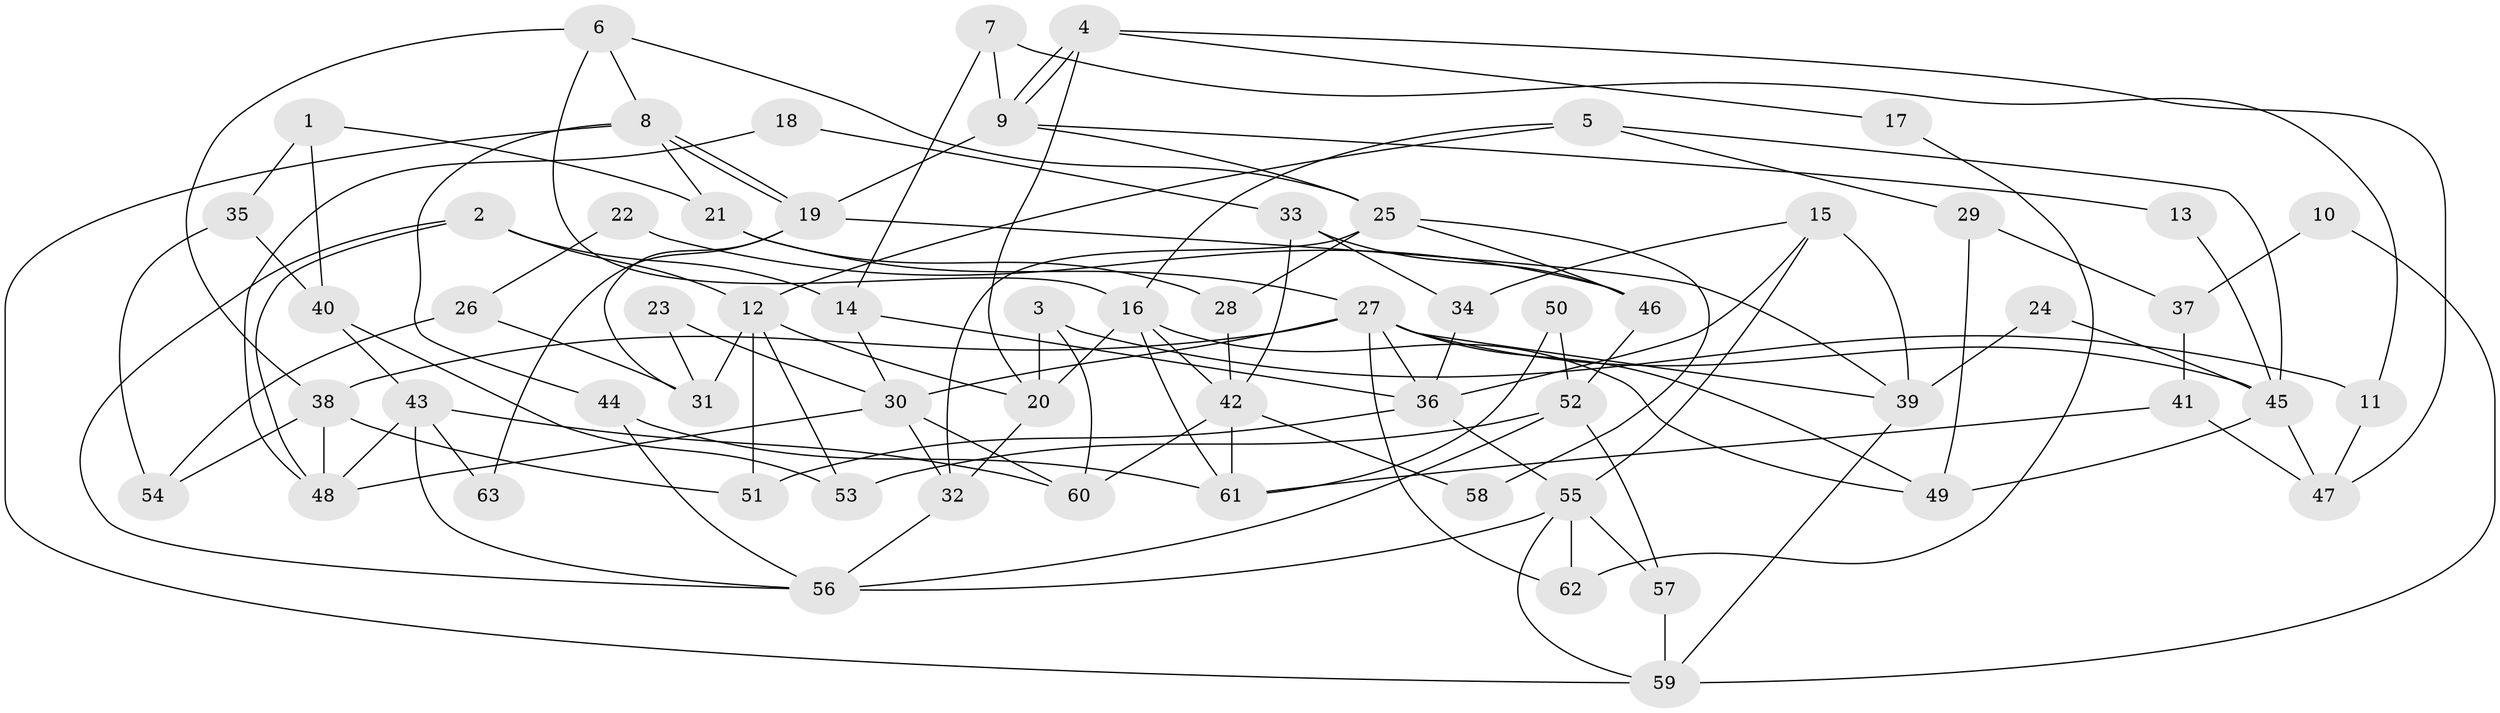 // Generated by graph-tools (version 1.1) at 2025/50/03/09/25 03:50:12]
// undirected, 63 vertices, 126 edges
graph export_dot {
graph [start="1"]
  node [color=gray90,style=filled];
  1;
  2;
  3;
  4;
  5;
  6;
  7;
  8;
  9;
  10;
  11;
  12;
  13;
  14;
  15;
  16;
  17;
  18;
  19;
  20;
  21;
  22;
  23;
  24;
  25;
  26;
  27;
  28;
  29;
  30;
  31;
  32;
  33;
  34;
  35;
  36;
  37;
  38;
  39;
  40;
  41;
  42;
  43;
  44;
  45;
  46;
  47;
  48;
  49;
  50;
  51;
  52;
  53;
  54;
  55;
  56;
  57;
  58;
  59;
  60;
  61;
  62;
  63;
  1 -- 40;
  1 -- 21;
  1 -- 35;
  2 -- 14;
  2 -- 56;
  2 -- 12;
  2 -- 48;
  3 -- 20;
  3 -- 60;
  3 -- 11;
  4 -- 20;
  4 -- 9;
  4 -- 9;
  4 -- 17;
  4 -- 47;
  5 -- 12;
  5 -- 16;
  5 -- 29;
  5 -- 45;
  6 -- 25;
  6 -- 8;
  6 -- 16;
  6 -- 38;
  7 -- 11;
  7 -- 14;
  7 -- 9;
  8 -- 19;
  8 -- 19;
  8 -- 21;
  8 -- 44;
  8 -- 59;
  9 -- 13;
  9 -- 19;
  9 -- 25;
  10 -- 59;
  10 -- 37;
  11 -- 47;
  12 -- 20;
  12 -- 31;
  12 -- 51;
  12 -- 53;
  13 -- 45;
  14 -- 36;
  14 -- 30;
  15 -- 55;
  15 -- 36;
  15 -- 34;
  15 -- 39;
  16 -- 42;
  16 -- 20;
  16 -- 49;
  16 -- 61;
  17 -- 62;
  18 -- 33;
  18 -- 48;
  19 -- 31;
  19 -- 39;
  19 -- 63;
  20 -- 32;
  21 -- 27;
  21 -- 28;
  22 -- 26;
  22 -- 46;
  23 -- 31;
  23 -- 30;
  24 -- 39;
  24 -- 45;
  25 -- 46;
  25 -- 28;
  25 -- 32;
  25 -- 58;
  26 -- 54;
  26 -- 31;
  27 -- 45;
  27 -- 39;
  27 -- 30;
  27 -- 36;
  27 -- 38;
  27 -- 49;
  27 -- 62;
  28 -- 42;
  29 -- 49;
  29 -- 37;
  30 -- 48;
  30 -- 32;
  30 -- 60;
  32 -- 56;
  33 -- 42;
  33 -- 34;
  33 -- 46;
  34 -- 36;
  35 -- 40;
  35 -- 54;
  36 -- 51;
  36 -- 55;
  37 -- 41;
  38 -- 48;
  38 -- 51;
  38 -- 54;
  39 -- 59;
  40 -- 53;
  40 -- 43;
  41 -- 61;
  41 -- 47;
  42 -- 60;
  42 -- 61;
  42 -- 58;
  43 -- 56;
  43 -- 48;
  43 -- 60;
  43 -- 63;
  44 -- 56;
  44 -- 61;
  45 -- 49;
  45 -- 47;
  46 -- 52;
  50 -- 61;
  50 -- 52;
  52 -- 56;
  52 -- 57;
  52 -- 53;
  55 -- 59;
  55 -- 56;
  55 -- 57;
  55 -- 62;
  57 -- 59;
}
